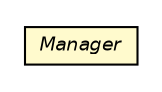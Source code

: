 #!/usr/local/bin/dot
#
# Class diagram 
# Generated by UmlGraph version 4.6 (http://www.spinellis.gr/sw/umlgraph)
#

digraph G {
	edge [fontname="Helvetica",fontsize=10,labelfontname="Helvetica",labelfontsize=10];
	node [fontname="Helvetica",fontsize=10,shape=plaintext];
	// ca.tnt.ldaputils.annotations.Manager
	c650 [label=<<table border="0" cellborder="1" cellspacing="0" cellpadding="2" port="p" bgcolor="lemonChiffon" href="./Manager.html">
		<tr><td><table border="0" cellspacing="0" cellpadding="1">
			<tr><td><font face="Helvetica-Oblique"> Manager </font></td></tr>
		</table></td></tr>
		</table>>, fontname="Helvetica", fontcolor="black", fontsize=9.0];
}

